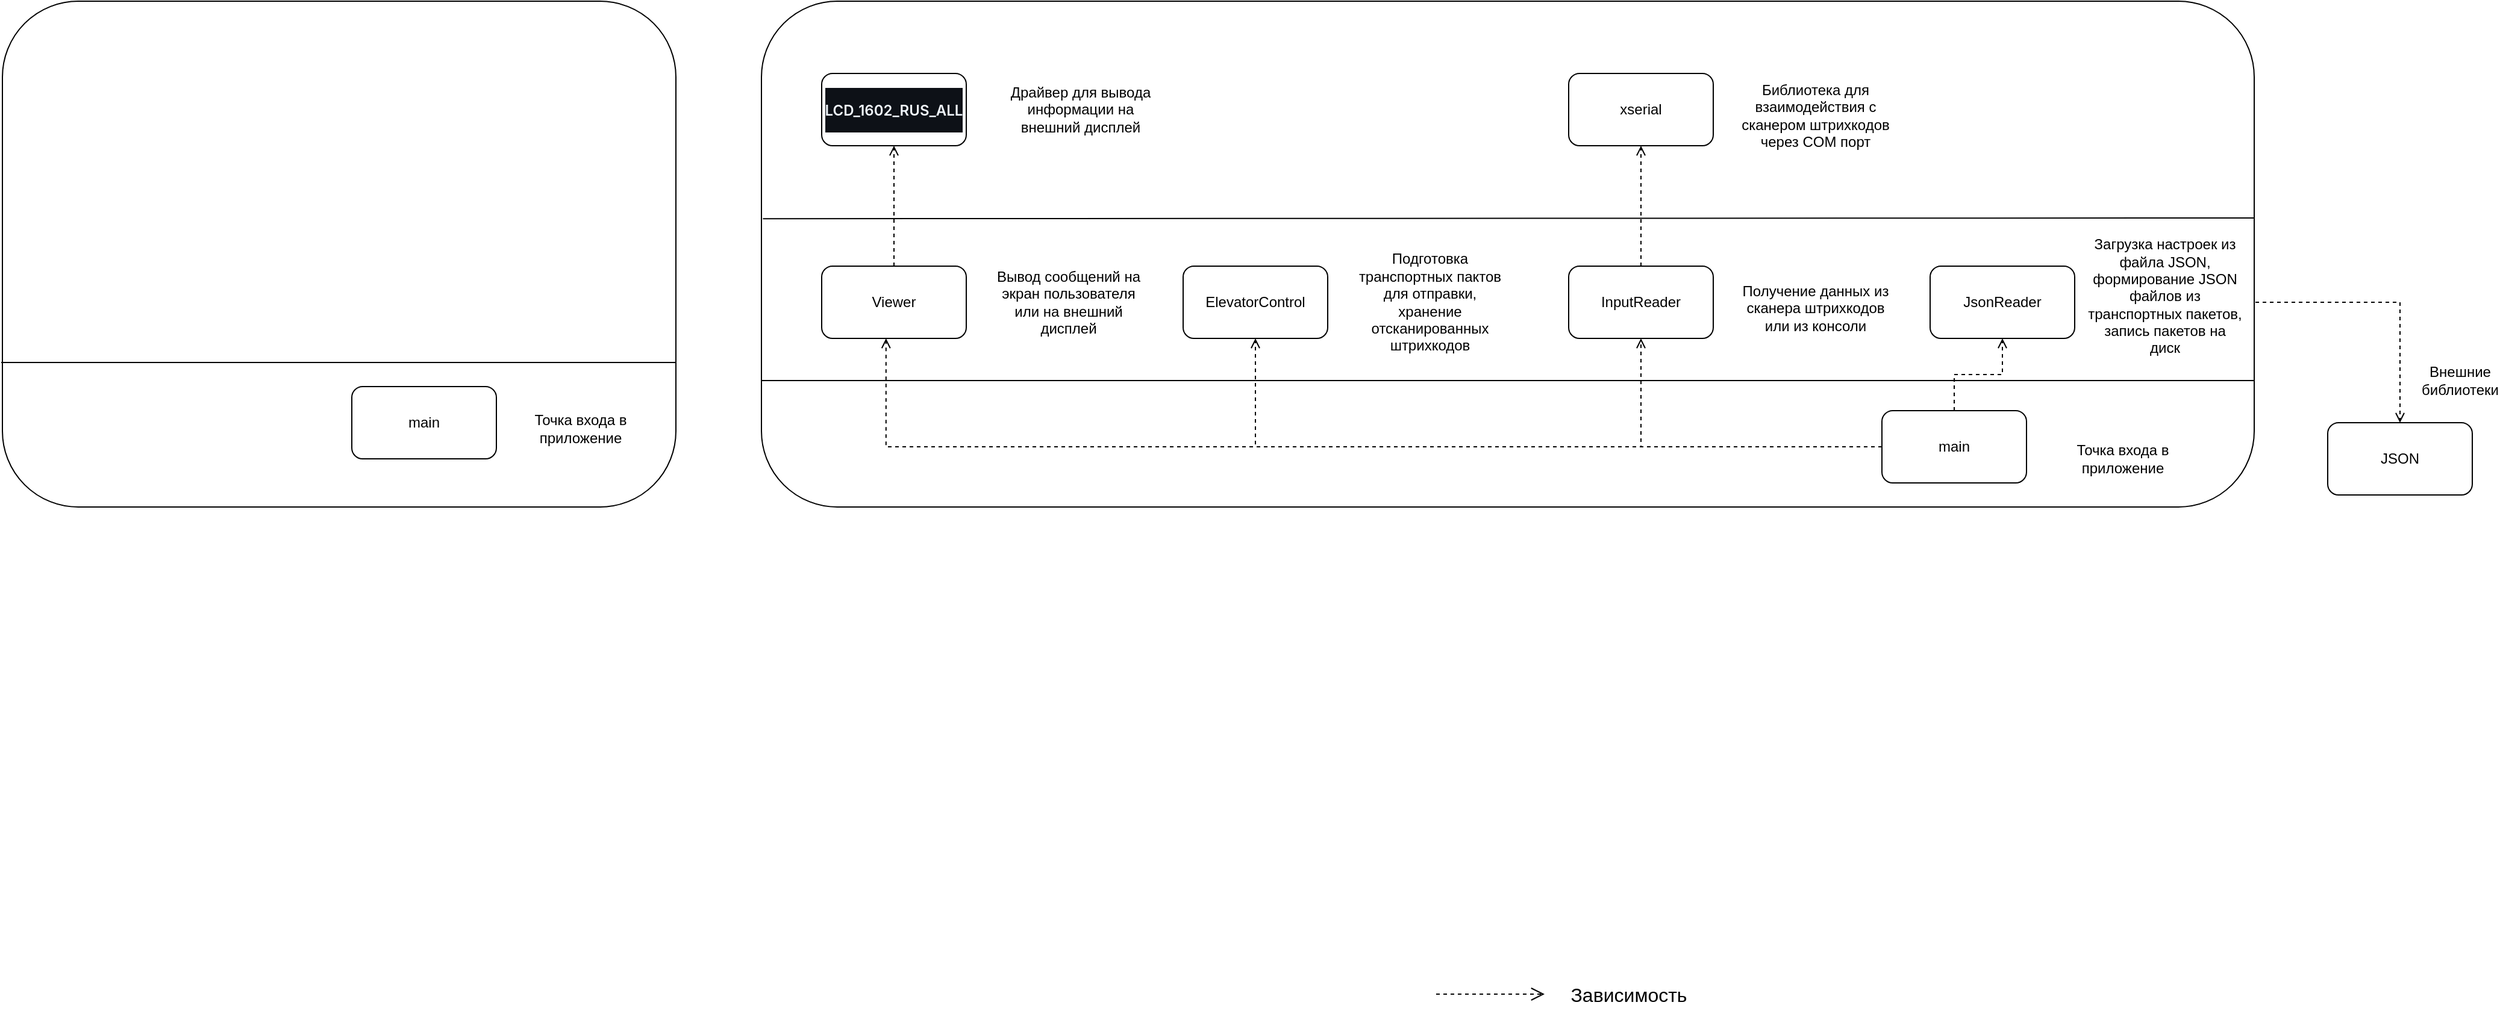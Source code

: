 <mxfile version="27.1.4">
  <diagram id="C5RBs43oDa-KdzZeNtuy" name="Page-1">
    <mxGraphModel dx="3388" dy="988" grid="1" gridSize="10" guides="1" tooltips="1" connect="1" arrows="1" fold="1" page="1" pageScale="1" pageWidth="827" pageHeight="1169" math="0" shadow="0">
      <root>
        <mxCell id="WIyWlLk6GJQsqaUBKTNV-0" />
        <mxCell id="WIyWlLk6GJQsqaUBKTNV-1" parent="WIyWlLk6GJQsqaUBKTNV-0" />
        <mxCell id="chWIMvwA3XF9eIFrWoAB-0" value="" style="endArrow=open;html=1;rounded=0;dashed=1;endFill=0;endSize=9;" edge="1" parent="WIyWlLk6GJQsqaUBKTNV-1">
          <mxGeometry width="50" height="50" relative="1" as="geometry">
            <mxPoint x="110" y="954.5" as="sourcePoint" />
            <mxPoint x="200" y="954.5" as="targetPoint" />
          </mxGeometry>
        </mxCell>
        <mxCell id="chWIMvwA3XF9eIFrWoAB-1" value="&lt;font style=&quot;font-size: 16px;&quot;&gt;Зависимость&lt;/font&gt;" style="text;html=1;align=center;verticalAlign=middle;whiteSpace=wrap;rounded=0;" vertex="1" parent="WIyWlLk6GJQsqaUBKTNV-1">
          <mxGeometry x="210" y="940" width="120" height="30" as="geometry" />
        </mxCell>
        <mxCell id="chWIMvwA3XF9eIFrWoAB-4" style="edgeStyle=orthogonalEdgeStyle;rounded=0;orthogonalLoop=1;jettySize=auto;html=1;dashed=1;endArrow=open;endFill=0;exitX=1;exitY=0.5;exitDx=0;exitDy=0;" edge="1" parent="WIyWlLk6GJQsqaUBKTNV-1" source="chWIMvwA3XF9eIFrWoAB-12" target="chWIMvwA3XF9eIFrWoAB-3">
          <mxGeometry relative="1" as="geometry">
            <mxPoint x="790" y="480" as="sourcePoint" />
          </mxGeometry>
        </mxCell>
        <mxCell id="chWIMvwA3XF9eIFrWoAB-2" value="" style="rounded=1;whiteSpace=wrap;html=1;" vertex="1" parent="WIyWlLk6GJQsqaUBKTNV-1">
          <mxGeometry x="-450" y="130" width="1239" height="420" as="geometry" />
        </mxCell>
        <mxCell id="chWIMvwA3XF9eIFrWoAB-3" value="JSON" style="rounded=1;whiteSpace=wrap;html=1;" vertex="1" parent="WIyWlLk6GJQsqaUBKTNV-1">
          <mxGeometry x="850" y="480" width="120" height="60" as="geometry" />
        </mxCell>
        <mxCell id="chWIMvwA3XF9eIFrWoAB-5" value="Внешние библиотеки" style="text;html=1;align=center;verticalAlign=middle;whiteSpace=wrap;rounded=0;" vertex="1" parent="WIyWlLk6GJQsqaUBKTNV-1">
          <mxGeometry x="930" y="430" width="60" height="30" as="geometry" />
        </mxCell>
        <mxCell id="chWIMvwA3XF9eIFrWoAB-6" value="" style="endArrow=none;html=1;rounded=0;exitX=0;exitY=0.75;exitDx=0;exitDy=0;entryX=1;entryY=0.75;entryDx=0;entryDy=0;" edge="1" parent="WIyWlLk6GJQsqaUBKTNV-1" source="chWIMvwA3XF9eIFrWoAB-2" target="chWIMvwA3XF9eIFrWoAB-2">
          <mxGeometry width="50" height="50" relative="1" as="geometry">
            <mxPoint x="390" y="410" as="sourcePoint" />
            <mxPoint x="440" y="360" as="targetPoint" />
          </mxGeometry>
        </mxCell>
        <mxCell id="chWIMvwA3XF9eIFrWoAB-13" style="edgeStyle=orthogonalEdgeStyle;rounded=0;orthogonalLoop=1;jettySize=auto;html=1;dashed=1;endArrow=open;endFill=0;entryX=0.5;entryY=1;entryDx=0;entryDy=0;" edge="1" parent="WIyWlLk6GJQsqaUBKTNV-1" source="chWIMvwA3XF9eIFrWoAB-7" target="chWIMvwA3XF9eIFrWoAB-12">
          <mxGeometry relative="1" as="geometry">
            <Array as="points" />
          </mxGeometry>
        </mxCell>
        <mxCell id="chWIMvwA3XF9eIFrWoAB-14" value="" style="edgeStyle=orthogonalEdgeStyle;rounded=0;orthogonalLoop=1;jettySize=auto;html=1;endArrow=open;endFill=0;dashed=1;" edge="1" parent="WIyWlLk6GJQsqaUBKTNV-1" source="chWIMvwA3XF9eIFrWoAB-7" target="chWIMvwA3XF9eIFrWoAB-10">
          <mxGeometry relative="1" as="geometry" />
        </mxCell>
        <mxCell id="chWIMvwA3XF9eIFrWoAB-17" style="edgeStyle=orthogonalEdgeStyle;rounded=0;orthogonalLoop=1;jettySize=auto;html=1;exitX=0;exitY=0.5;exitDx=0;exitDy=0;entryX=0.5;entryY=1;entryDx=0;entryDy=0;endArrow=open;endFill=0;dashed=1;" edge="1" parent="WIyWlLk6GJQsqaUBKTNV-1" source="chWIMvwA3XF9eIFrWoAB-7" target="chWIMvwA3XF9eIFrWoAB-11">
          <mxGeometry relative="1" as="geometry" />
        </mxCell>
        <mxCell id="chWIMvwA3XF9eIFrWoAB-7" value="main" style="rounded=1;whiteSpace=wrap;html=1;" vertex="1" parent="WIyWlLk6GJQsqaUBKTNV-1">
          <mxGeometry x="480" y="470" width="120" height="60" as="geometry" />
        </mxCell>
        <mxCell id="chWIMvwA3XF9eIFrWoAB-8" value="Точка входа в приложение" style="text;html=1;align=center;verticalAlign=middle;whiteSpace=wrap;rounded=0;" vertex="1" parent="WIyWlLk6GJQsqaUBKTNV-1">
          <mxGeometry x="620" y="495" width="120" height="30" as="geometry" />
        </mxCell>
        <mxCell id="chWIMvwA3XF9eIFrWoAB-9" value="" style="endArrow=none;html=1;rounded=0;exitX=0.001;exitY=0.43;exitDx=0;exitDy=0;entryX=1;entryY=0.75;entryDx=0;entryDy=0;exitPerimeter=0;" edge="1" parent="WIyWlLk6GJQsqaUBKTNV-1" source="chWIMvwA3XF9eIFrWoAB-2">
          <mxGeometry width="50" height="50" relative="1" as="geometry">
            <mxPoint x="39" y="310" as="sourcePoint" />
            <mxPoint x="789" y="310" as="targetPoint" />
          </mxGeometry>
        </mxCell>
        <mxCell id="chWIMvwA3XF9eIFrWoAB-22" value="" style="edgeStyle=orthogonalEdgeStyle;rounded=0;orthogonalLoop=1;jettySize=auto;html=1;endArrow=open;endFill=0;dashed=1;" edge="1" parent="WIyWlLk6GJQsqaUBKTNV-1" source="chWIMvwA3XF9eIFrWoAB-10" target="chWIMvwA3XF9eIFrWoAB-21">
          <mxGeometry relative="1" as="geometry" />
        </mxCell>
        <mxCell id="chWIMvwA3XF9eIFrWoAB-10" value="InputReader" style="rounded=1;whiteSpace=wrap;html=1;" vertex="1" parent="WIyWlLk6GJQsqaUBKTNV-1">
          <mxGeometry x="220" y="350" width="120" height="60" as="geometry" />
        </mxCell>
        <mxCell id="chWIMvwA3XF9eIFrWoAB-11" value="ElevatorControl" style="rounded=1;whiteSpace=wrap;html=1;" vertex="1" parent="WIyWlLk6GJQsqaUBKTNV-1">
          <mxGeometry x="-100" y="350" width="120" height="60" as="geometry" />
        </mxCell>
        <mxCell id="chWIMvwA3XF9eIFrWoAB-12" value="JsonReader" style="rounded=1;whiteSpace=wrap;html=1;" vertex="1" parent="WIyWlLk6GJQsqaUBKTNV-1">
          <mxGeometry x="520" y="350" width="120" height="60" as="geometry" />
        </mxCell>
        <mxCell id="chWIMvwA3XF9eIFrWoAB-18" value="Получение данных из сканера штрихкодов или из консоли" style="text;html=1;align=center;verticalAlign=middle;whiteSpace=wrap;rounded=0;" vertex="1" parent="WIyWlLk6GJQsqaUBKTNV-1">
          <mxGeometry x="360" y="340" width="130" height="90" as="geometry" />
        </mxCell>
        <mxCell id="chWIMvwA3XF9eIFrWoAB-19" value="Подготовка транспортных пактов для отправки, хранение отсканированных штрихкодов" style="text;html=1;align=center;verticalAlign=middle;whiteSpace=wrap;rounded=0;" vertex="1" parent="WIyWlLk6GJQsqaUBKTNV-1">
          <mxGeometry x="40" y="335" width="130" height="90" as="geometry" />
        </mxCell>
        <mxCell id="chWIMvwA3XF9eIFrWoAB-20" value="Загрузка настроек из файла JSON, формирование JSON файлов из транспортных пакетов, запись пакетов на диск" style="text;html=1;align=center;verticalAlign=middle;whiteSpace=wrap;rounded=0;" vertex="1" parent="WIyWlLk6GJQsqaUBKTNV-1">
          <mxGeometry x="650" y="320" width="130" height="110" as="geometry" />
        </mxCell>
        <mxCell id="chWIMvwA3XF9eIFrWoAB-21" value="xserial" style="rounded=1;whiteSpace=wrap;html=1;" vertex="1" parent="WIyWlLk6GJQsqaUBKTNV-1">
          <mxGeometry x="220" y="190" width="120" height="60" as="geometry" />
        </mxCell>
        <mxCell id="chWIMvwA3XF9eIFrWoAB-24" value="Библиотека для взаимодействия с сканером штрихкодов через COM порт" style="text;html=1;align=center;verticalAlign=middle;whiteSpace=wrap;rounded=0;" vertex="1" parent="WIyWlLk6GJQsqaUBKTNV-1">
          <mxGeometry x="360" y="180" width="130" height="90" as="geometry" />
        </mxCell>
        <mxCell id="chWIMvwA3XF9eIFrWoAB-25" value="&lt;h1 style=&quot;box-sizing: border-box; margin-right: 0px; margin-bottom: var(--base-size-16); margin-left: 0px; font-weight: var(--base-text-weight-semibold, 600); line-height: 1.25; padding-bottom: 0.3em; border-bottom: 1px solid var(--borderColor-muted, var(--color-border-muted)); color: rgb(240, 246, 252); font-family: -apple-system, BlinkMacSystemFont, &amp;quot;Segoe UI&amp;quot;, &amp;quot;Noto Sans&amp;quot;, Helvetica, Arial, sans-serif, &amp;quot;Apple Color Emoji&amp;quot;, &amp;quot;Segoe UI Emoji&amp;quot;; text-align: start; background-color: rgb(13, 17, 23); margin-top: 0px !important;&quot; dir=&quot;auto&quot; class=&quot;heading-element&quot; tabindex=&quot;-1&quot;&gt;&lt;font style=&quot;font-size: 12px;&quot;&gt;LCD_1602_RUS_ALL&lt;/font&gt;&lt;/h1&gt;" style="rounded=1;whiteSpace=wrap;html=1;" vertex="1" parent="WIyWlLk6GJQsqaUBKTNV-1">
          <mxGeometry x="-400" y="190" width="120" height="60" as="geometry" />
        </mxCell>
        <mxCell id="chWIMvwA3XF9eIFrWoAB-29" value="" style="edgeStyle=orthogonalEdgeStyle;rounded=0;orthogonalLoop=1;jettySize=auto;html=1;dashed=1;endArrow=open;endFill=0;" edge="1" parent="WIyWlLk6GJQsqaUBKTNV-1" source="chWIMvwA3XF9eIFrWoAB-26" target="chWIMvwA3XF9eIFrWoAB-25">
          <mxGeometry relative="1" as="geometry" />
        </mxCell>
        <mxCell id="chWIMvwA3XF9eIFrWoAB-26" value="Viewer" style="rounded=1;whiteSpace=wrap;html=1;" vertex="1" parent="WIyWlLk6GJQsqaUBKTNV-1">
          <mxGeometry x="-400" y="350" width="120" height="60" as="geometry" />
        </mxCell>
        <mxCell id="chWIMvwA3XF9eIFrWoAB-27" style="edgeStyle=orthogonalEdgeStyle;rounded=0;orthogonalLoop=1;jettySize=auto;html=1;entryX=0.445;entryY=1;entryDx=0;entryDy=0;entryPerimeter=0;dashed=1;endArrow=open;endFill=0;" edge="1" parent="WIyWlLk6GJQsqaUBKTNV-1" source="chWIMvwA3XF9eIFrWoAB-7" target="chWIMvwA3XF9eIFrWoAB-26">
          <mxGeometry relative="1" as="geometry" />
        </mxCell>
        <mxCell id="chWIMvwA3XF9eIFrWoAB-28" value="Вывод сообщений на экран пользователя или на внешний дисплей" style="text;html=1;align=center;verticalAlign=middle;whiteSpace=wrap;rounded=0;" vertex="1" parent="WIyWlLk6GJQsqaUBKTNV-1">
          <mxGeometry x="-260" y="335" width="130" height="90" as="geometry" />
        </mxCell>
        <mxCell id="chWIMvwA3XF9eIFrWoAB-31" value="Драйвер для вывода информации на внешний дисплей" style="text;html=1;align=center;verticalAlign=middle;whiteSpace=wrap;rounded=0;" vertex="1" parent="WIyWlLk6GJQsqaUBKTNV-1">
          <mxGeometry x="-250" y="175" width="130" height="90" as="geometry" />
        </mxCell>
        <mxCell id="chWIMvwA3XF9eIFrWoAB-32" value="" style="rounded=1;whiteSpace=wrap;html=1;" vertex="1" parent="WIyWlLk6GJQsqaUBKTNV-1">
          <mxGeometry x="-1080" y="130" width="559" height="420" as="geometry" />
        </mxCell>
        <mxCell id="chWIMvwA3XF9eIFrWoAB-33" value="main" style="rounded=1;whiteSpace=wrap;html=1;" vertex="1" parent="WIyWlLk6GJQsqaUBKTNV-1">
          <mxGeometry x="-790" y="450" width="120" height="60" as="geometry" />
        </mxCell>
        <mxCell id="chWIMvwA3XF9eIFrWoAB-34" value="Точка входа в приложение" style="text;html=1;align=center;verticalAlign=middle;whiteSpace=wrap;rounded=0;" vertex="1" parent="WIyWlLk6GJQsqaUBKTNV-1">
          <mxGeometry x="-660" y="470" width="120" height="30" as="geometry" />
        </mxCell>
        <mxCell id="chWIMvwA3XF9eIFrWoAB-35" value="" style="endArrow=none;html=1;rounded=0;entryX=1;entryY=0.75;entryDx=0;entryDy=0;" edge="1" parent="WIyWlLk6GJQsqaUBKTNV-1">
          <mxGeometry width="50" height="50" relative="1" as="geometry">
            <mxPoint x="-1081" y="430" as="sourcePoint" />
            <mxPoint x="-521" y="430" as="targetPoint" />
          </mxGeometry>
        </mxCell>
      </root>
    </mxGraphModel>
  </diagram>
</mxfile>
